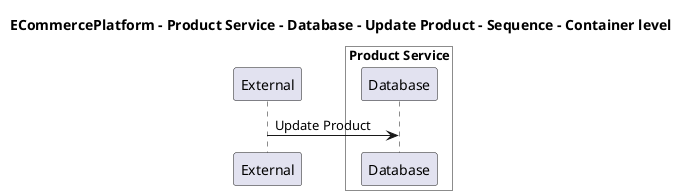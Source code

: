 @startuml

title ECommercePlatform - Product Service - Database - Update Product - Sequence - Container level

participant "External" as C4InterFlow.SoftwareSystems.ExternalSystem

box "Product Service" #White
    participant "Database" as ECommercePlatform.SoftwareSystems.ProductService.Containers.Database
end box


C4InterFlow.SoftwareSystems.ExternalSystem -> ECommercePlatform.SoftwareSystems.ProductService.Containers.Database : Update Product


@enduml
